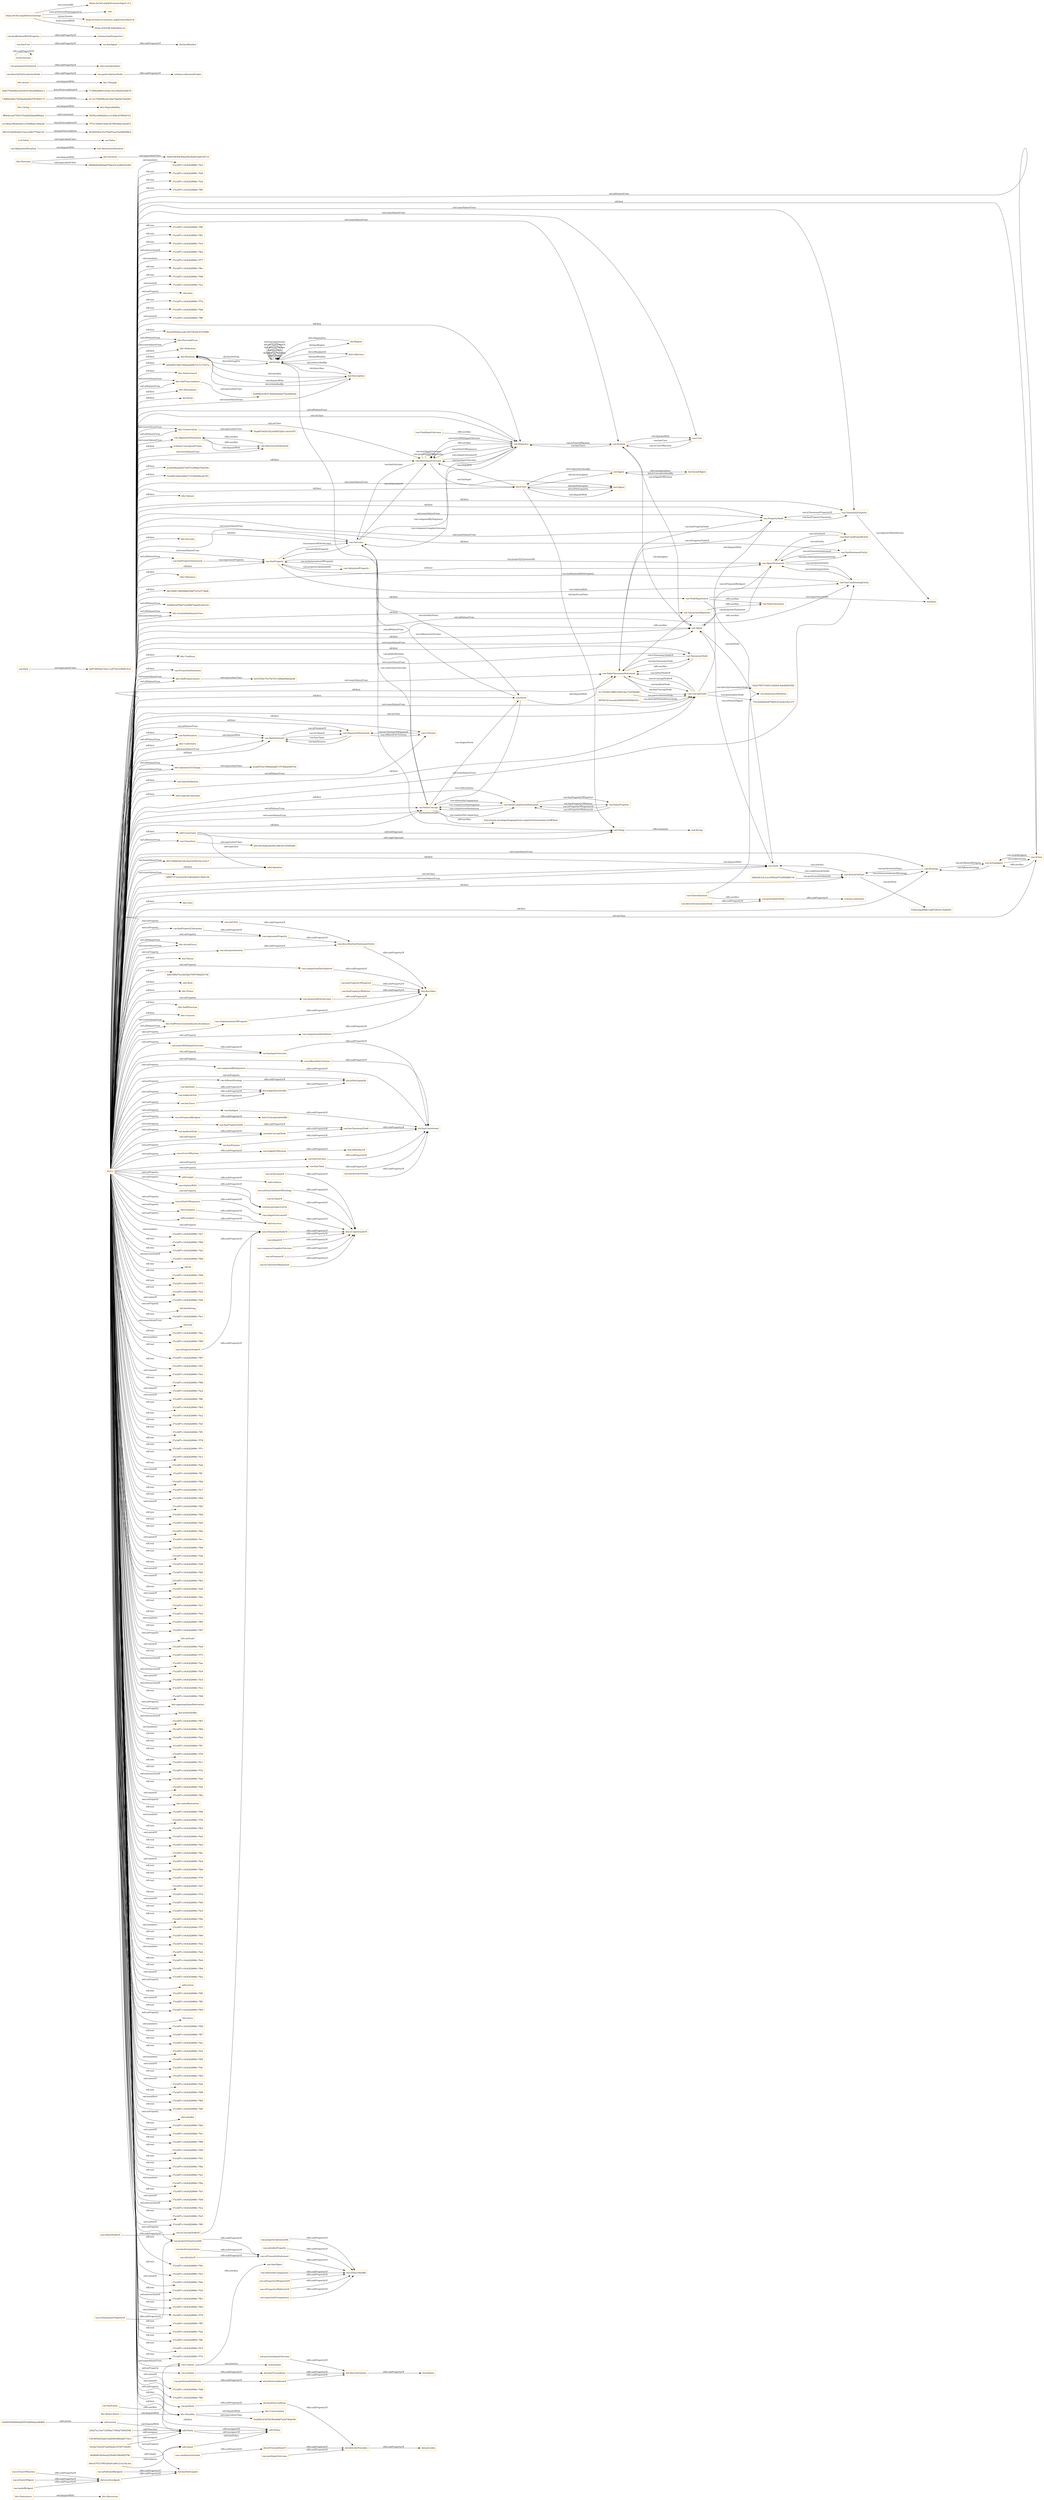 digraph ar2dtool_diagram { 
rankdir=LR;
size="1501"
node [shape = rectangle, color="orange"]; "bhv:Dominance" "6ca9d763e7884b0dd6715749b269670e" "dul:Situation" "odrl:Action" "vae:Path" "6e22f3834ea1a4e16f379c6416103988" "3117430f316fff219d514ec73b55bd89" "bhv:PersonalFocus" "bhv:Hedonism" "bhv:Societal" "vae:NodeImportance" "bf418430a8e20e56cc68c441450f5a84" "bhv:Universalism" "vae:AwarenessSituation" "vae:Value" "a0929057d9a746bab299b73c7c17b57a" "bhv:Achievement" "odrl:Policy" "bhv:Stimulation" "dul:Norm" "73f10d04d029f7fd65c074c9e536127f" "vae:AlignmentSituation" "44d093000b0bd2f45f16d604a2edb889" "odrl:Operator" "5f01819a49ed2fc33aa1e963779a61a5" "7f7215d4df14d4e3476f03b8a162a97e" "vae:VaeProperty" "bhv:SelfTrascendence" "vae:Outcome" "9250ace8db2fe2c1a140be253f6e8143" "schema:ConceptualFrame" "vae:VaeEntity" "vae:MultiInputOutcome" "23e0208aad26574457ecf89ab7b42f3b" "53edf41fd2bc46b271519f2d46ce6745" "bhv:Conservation" "vae:AlignmentStatement" "bhv:Dependability" "bhv:Caring" "dul:SocialObject" "3a90104c84c84a294c4bd01da610f11d" "odrl:Asset" "bhv:Nature" "vae:Generalization" "530416aa9f4fb13ef0729c01c5efd55c" "vae:Context" "vae:ActionOnState" "vae:VaeStatement" "vae:TaxonomyProperty" "bhv:Security" "vae:ConceptNode" "dul:Object" "a316ba239b4a0d41ce760f0a6108da29" "bhv:Tolerance" "vae:System" "bhv:Humility" "5e90db210b513b294a6ada752ed4deeb" "d8c3b06138b90ffab56bf7253c573bdb" "odrl:Party" "vae:Norm" "35d8b63d594d7ed2f867dab0fce40102" "bhv:GrowthAndAnxietyFree" "vae:User" "vae:Sequence" "vae:AgentStatement" "6a87485fed15dccc1d57b23c808f141b" "vae:VaeConditionedEntity" "bhv:Tradition" "dul:Event" "vae:PromotionDemotion" "dul:Agent" "vae:ValueTaxonomyStatement" "vae:TaxonomyAlignment" "987f01f21aecafa3646053945fdd181c" "bhv:SelfEnhancement" "vae:Strategy" "vae:Agent" "bhv:Benevolence" "vae:FinalInputOutcome" "vae:VaeSituation" "bhv:Conformity" "vae:Action" "d0d6fd03be0ead256a8f189e082f7ffc" "dul:Collection" "bhv:Resources" "b8ecb707a789320a91ab8121ea34c3ec" "5e2095c4387bf1f0e48d67a447dbde58" "642278f37e54f1c5a00d14ab46d03f28" "73680e009e74659a2bbd9cf787604173" "ff94ebccab7584155ad262bbab6f0ab2" "vae:AwarenessStatement" "vae:ValueDefinition" "bhv:OpennessToChange" "vae:ActingAgent" "odrl:LogicalConstraint" "3dde7544d062344383f194e2699bba13" "54a86704541923d5f0f3283c14e0187f" "vae:ValueConcept" "vae:PropertyNode" "vae:ValueProperty" "vae:ValueComparisonStatement" "vae:VaeStatementEntity" "25d27ac1be71295ba7356d27d0fa50ff" "vae:Criterion" "d915366652616bcded32500c02c232c7" "bhv:Thought" "7c9c5859a52dd1ebd9963680ab6734c3" "vae:Transition" "b8997373ed3225b72db2b6d015f44c38" "vae:State" "dul:Entity" "bhv:Face" "vae:VaeConditioningEntity" "vae:TaxonomyNode" "vae:VaePropertyStatement" "bhv:SocialFocus" "odrl:Constraint" "098d6d0a6bda6d7b6e25c22d8c05a561" "bb9a2fe1dc1ace5d54ad741800b86136" "vae:OptimizedProperty" "dul:Theory" "dul:Region" "715f0ba986619c8ac1ba168a93b20b76" "dul:Description" "5436a72f2497eef65b9e1870f735f285" "4db19f6d74cc8d3fab7959786d25c76f" "0b3859362cf1d7b6053ac03e080998c2" "bhv:Action" "vcvf:Value" "odrl:Rule" "bhv:Power" "vae:ImportanceRelation" "bhv:Personal" "21121792f48bcde1b6e78d29a7de6401" "vae:ArgumentStatement" "dc91054e75e70e79116f4ba9fdefae9d" "bhv:SelfDirection" "bhv:Concern" "bhv:SelfProtectionAndAnxietyAvoidance" ; /*classes style*/
	"bhv:Action" -> "bhv:Thought" [ label = "owl:disjointWith" ];
	"vae:particularizesNode" -> "schema:subsumedUnder" [ label = "rdfs:subPropertyOf" ];
	"vae:hasConceptNode" -> "vae:hasTaxonomyNode" [ label = "rdfs:subPropertyOf" ];
	"vae:ConceptNode" -> "vae:PropertyNode" [ label = "owl:disjointWith" ];
	"vae:isTaxonomyNodeOf" -> "dul:isConstituentOf" [ label = "rdfs:subPropertyOf" ];
	"vae:proposesStatement" -> "dul:conceptualizes" [ label = "rdfs:subPropertyOf" ];
	"vae:previousInputOutcome" -> "dul:directlyFollows" [ label = "rdfs:subPropertyOf" ];
	"vae:hasTaxonomyNode" -> "dul:hasConstituent" [ label = "rdfs:subPropertyOf" ];
	"vae:nextInputOutcome" -> "dul:directlyPrecedes" [ label = "rdfs:subPropertyOf" ];
	"vae:VaeSituation" -> "vae:VaeStatement" [ label = "owl:disjointWith" ];
	"vae:comparisonHasInferior" -> "dul:describes" [ label = "rdfs:subPropertyOf" ];
	"vae:hasTrace" -> "dul:isAgentInvolvedIn" [ label = "rdfs:subPropertyOf" ];
	"vae:Path" -> "6a87485fed15dccc1d57b23c808f141b" [ label = "owl:equivalentClass" ];
	"vae:isInputOf" -> "dul:isConstituentOf" [ label = "rdfs:subPropertyOf" ];
	"dul:involvesAgent" -> "dul:hasParticipant" [ label = "rdfs:subPropertyOf" ];
	"terms:license" -> "terms:license" [ label = "rdfs:subPropertyOf" ];
	"dul:isAgentInvolvedIn" -> "dul:isParticipantIn" [ label = "rdfs:subPropertyOf" ];
	"bhv:SelfTrascendence" -> "5e90db210b513b294a6ada752ed4deeb" [ label = "owl:equivalentClass" ];
	"vae:describesVaeStatementEntity" -> "dul:describes" [ label = "rdfs:subPropertyOf" ];
	"vae:hasPropertyTaxonomy" -> "vae:expressesProperty" [ label = "rdfs:subPropertyOf" ];
	"dul:Event" -> "dul:Object" [ label = "owl:disjointWith" ];
	"vae:isPremiseOf" -> "dul:isConstituentOf" [ label = "rdfs:subPropertyOf" ];
	"vae:interpretationOn" -> "vae:describesVaeStatementEntity" [ label = "rdfs:subPropertyOf" ];
	"dul:Description" -> "dul:Situation" [ label = "owl:disjointWith" ];
	"odrl:Action" -> "odrl:Party" [ label = "owl:disjointWith" ];
	"vae:madeByAgent" -> "dul:involvesAgent" [ label = "rdfs:subPropertyOf" ];
	"dul:isPreconditionOf" -> "dul:directlyPrecedes" [ label = "rdfs:subPropertyOf" ];
	"vae:isOutcomeOf" -> "dul:isConstituentOf" [ label = "rdfs:subPropertyOf" ];
	"vae:isPresentInStatement" -> "dul:isDescribedBy" [ label = "rdfs:subPropertyOf" ];
	"vae:hasInput" -> "dul:hasConstituent" [ label = "rdfs:subPropertyOf" ];
	"bhv:Personal" -> "bhv:Societal" [ label = "owl:disjointWith" ];
	"bhv:Personal" -> "098d6d0a6bda6d7b6e25c22d8c05a561" [ label = "owl:equivalentClass" ];
	"vae:hasUser" -> "vae:hasAgent" [ label = "rdfs:subPropertyOf" ];
	"vae:onState" -> "dul:hasPrecondition" [ label = "rdfs:subPropertyOf" ];
	"vae:hasActionOnState" -> "dul:hasConstituent" [ label = "rdfs:subPropertyOf" ];
	"vae:hasPropertyNode" -> "vae:hasTaxonomyNode" [ label = "rdfs:subPropertyOf" ];
	"dul:hasPrecondition" -> "dul:directlyFollows" [ label = "rdfs:subPropertyOf" ];
	"vae:hasPropertyOfSuperior" -> "dul:describes" [ label = "rdfs:subPropertyOf" ];
	"bhv:Conservation" -> "54a86704541923d5f0f3283c14e0187f" [ label = "owl:equivalentClass" ];
	"vae:isPropertyNodeOf" -> "vae:isTaxonomyNodeOf" [ label = "rdfs:subPropertyOf" ];
	"bhv:Societal" -> "3a90104c84c84a294c4bd01da610f11d" [ label = "owl:equivalentClass" ];
	"vae:Transition" -> "bf418430a8e20e56cc68c441450f5a84" [ label = "owl:equivalentClass" ];
	"vae:comparisonHasSuperior" -> "dul:describes" [ label = "rdfs:subPropertyOf" ];
	"vae:hasOutcome" -> "dul:hasConstituent" [ label = "rdfs:subPropertyOf" ];
	"vae:Norm" -> "vae:ValueTaxonomyStatement" [ label = "owl:disjointWith" ];
	"vae:isProposedByAgent" -> "dul:isConceptualizedBy" [ label = "rdfs:subPropertyOf" ];
	"bhv:Dominance" -> "bhv:Resources" [ label = "owl:disjointWith" ];
	"vae:isEntityOf" -> "vae:isPresentInStatement" [ label = "rdfs:subPropertyOf" ];
	"vae:MultiInputOutcome" -> "vae:Sequence" [ label = "rdfs:seeAlso" ];
	"vae:propertyExpressedAt" -> "vae:isPresentInStatement" [ label = "rdfs:subPropertyOf" ];
	"vae:hasState" -> "dul:isAgentInvolvedIn" [ label = "rdfs:subPropertyOf" ];
	"vae:AwarenessStatement" -> "vae:AlignmentStatement" [ label = "rdfs:seeAlso" ];
	"vae:isConceptNodeOf" -> "vae:isTaxonomyNodeOf" [ label = "rdfs:subPropertyOf" ];
	"bhv:Caring" -> "bhv:Dependability" [ label = "owl:disjointWith" ];
	"vae:hasRootNode" -> "vae:hasConceptNode" [ label = "rdfs:subPropertyOf" ];
	"vae:isAgentOfSystem" -> "dul:isMemberOf" [ label = "rdfs:subPropertyOf" ];
	"vae:ValueConcept" -> "http://www.ontologydesignpatterns.org/ont/values/valuecore#Value" [ label = "rdfs:seeAlso" ];
	"vae:isInputOutcomeOf" -> "dul:isConstituentOf" [ label = "rdfs:subPropertyOf" ];
	"vae:isTaxonomyPropertyOf" -> "vae:propertyExpressedAt" [ label = "rdfs:subPropertyOf" ];
	"vae:directlyParticularizesNode" -> "vae:particularizesNode" [ label = "rdfs:subPropertyOf" ];
	"vae:isRootNodeOf" -> "vae:isConceptNodeOf" [ label = "rdfs:subPropertyOf" ];
	"vae:expressesProperty" -> "vae:describesVaeStatementEntity" [ label = "rdfs:subPropertyOf" ];
	"vae:hasAgent" -> "dul:hasMember" [ label = "rdfs:subPropertyOf" ];
	"vae:isFollowedByAgent" -> "dul:hasParticipant" [ label = "rdfs:subPropertyOf" ];
	"vae:hasRelationWithProperty" -> "schema:hasPerspective" [ label = "rdfs:subPropertyOf" ];
	"vae:measuredOnOutcome" -> "dul:describes" [ label = "rdfs:subPropertyOf" ];
	"vae:perform" -> "dul:hasPostcondition" [ label = "rdfs:subPropertyOf" ];
	"vcvf:Value" -> "vae:Value" [ label = "owl:equivalentClass" ];
	"vae:isTraceOfSystem" -> "dul:involvesAgent" [ label = "rdfs:subPropertyOf" ];
	"vae:directlyGeneralizesNode" -> "vae:generalizesNode" [ label = "rdfs:subPropertyOf" ];
	"vae:conditionsActionIn" -> "dul:isPreconditionOf" [ label = "rdfs:subPropertyOf" ];
	"vae:superiorInComparison" -> "dul:isDescribedBy" [ label = "rdfs:subPropertyOf" ];
	"vae:System" -> "vae:User" [ label = "owl:disjointWith" ];
	"vae:ValueTaxonomyStatement" -> "vae:TaxonomyAlignment" [ label = "rdfs:seeAlso" ];
	"vae:TaxonomyNode" -> "vae:ValueTaxonomyStatement" [ label = "rdfs:seeAlso" ];
	"vae:followsStrategy" -> "dul:isParticipantIn" [ label = "rdfs:subPropertyOf" ];
	"vae:hasPropertyOfInferior" -> "dul:describes" [ label = "rdfs:subPropertyOf" ];
	"vae:composedBySequence" -> "dul:hasConstituent" [ label = "rdfs:subPropertyOf" ];
	"vae:AlignmentSituation" -> "vae:AwarenessSituation" [ label = "owl:disjointWith" ];
	"https://w3id.org/def/vaeontology" -> "https://w3id.org/def/vaeontology/1.0.2" [ label = "owl:versionIRI" ];
	"https://w3id.org/def/vaeontology" -> "vae:" [ label = "vann:preferredNamespaceUri" ];
	"https://w3id.org/def/vaeontology" -> "https://creativecommons.org/licenses/by/4.0/" [ label = "terms:license" ];
	"https://w3id.org/def/vaeontology" -> "https://chowlk.linkeddata.es" [ label = "mod:createdWith" ];
	"vae:isActionOnStateOfStrategy" -> "dul:isConstituentOf" [ label = "rdfs:subPropertyOf" ];
	"vae:startsWithInputOutcome" -> "vae:hasInputOutcome" [ label = "rdfs:subPropertyOf" ];
	"vae:isOptimizationOfProperty" -> "dul:describes" [ label = "rdfs:subPropertyOf" ];
	"vae:propertyOptimizedAt" -> "dul:isDescribedBy" [ label = "rdfs:subPropertyOf" ];
	"bhv:Humility" -> "bhv:Universalism" [ label = "owl:disjointWith" ];
	"bhv:Humility" -> "5e2095c4387bf1f0e48d67a447dbde58" [ label = "owl:equivalentClass" ];
	"vae:FinalInputOutcome" -> "vae:Sequence" [ label = "rdfs:seeAlso" ];
	"odrl:target" -> "odrl:relation" [ label = "rdfs:subPropertyOf" ];
	"bhv:SelfEnhancement" -> "dc91054e75e70e79116f4ba9fdefae9d" [ label = "owl:equivalentClass" ];
	"dul:directlyPrecedes" -> "dul:precedes" [ label = "rdfs:subPropertyOf" ];
	"vae:makesAction" -> "dul:isAgentInvolvedIn" [ label = "rdfs:subPropertyOf" ];
	"vae:satisfiesProperty" -> "dul:isDescribedBy" [ label = "rdfs:subPropertyOf" ];
	"vae:TaxonomyAlignment" -> "vae:ValueTaxonomy" [ label = "rdfs:seeAlso" ];
	"vae:relationWith" -> "schema:perspectiveOn" [ label = "rdfs:subPropertyOf" ];
	"vae:NodeImportance" -> "vae:ValueTaxonomy" [ label = "rdfs:seeAlso" ];
	"vae:NodeImportance" -> "vae:ImportanceRelation" [ label = "rdfs:seeAlso" ];
	"vae:Action" -> "vae:ActingAgent" [ label = "rdfs:seeAlso" ];
	"vae:inferiorInComparison" -> "dul:isDescribedBy" [ label = "rdfs:subPropertyOf" ];
	"vae:VaeEntity" -> "vae:Context" [ label = "rdfs:seeAlso" ];
	"vae:isClaimOf" -> "dul:isConstituentOf" [ label = "rdfs:subPropertyOf" ];
	"vae:hasInputOutcome" -> "dul:hasConstituent" [ label = "rdfs:subPropertyOf" ];
	"vae:isPropertyOfSuperiorOf" -> "dul:isDescribedBy" [ label = "rdfs:subPropertyOf" ];
	"vae:isStateOfAgent" -> "dul:involvesAgent" [ label = "rdfs:subPropertyOf" ];
	"vae:Generalization" -> "vae:generalizesNode" [ label = "rdfs:seeAlso" ];
	"vae:Generalization" -> "vae:ImportanceRelation" [ label = "owl:disjointWith" ];
	"vae:Context" -> "vae:VaeObject" [ label = "rdfs:seeAlso" ];
	"NULL" -> "6e22f3834ea1a4e16f379c6416103988" [ label = "rdf:first" ];
	"NULL" -> "vae:hasConceptNode" [ label = "owl:onProperty" ];
	"NULL" -> "37a3df7c:18c62f28f66:-7fa7" [ label = "owl:members" ];
	"NULL" -> "bhv:PersonalFocus" [ label = "owl:someValuesFrom" ];
	"NULL" -> "bhv:Hedonism" [ label = "rdf:first" ];
	"NULL" -> "37a3df7c:18c62f28f66:-7f84" [ label = "rdf:rest" ];
	"NULL" -> "37a3df7c:18c62f28f66:-7fef" [ label = "rdf:rest" ];
	"NULL" -> "37a3df7c:18c62f28f66:-7fbd" [ label = "owl:intersectionOf" ];
	"NULL" -> "bhv:Conservation" [ label = "owl:allValuesFrom" ];
	"NULL" -> "rdf:nil" [ label = "rdf:rest" ];
	"NULL" -> "vae:VaeConditioningEntity" [ label = "owl:someValuesFrom" ];
	"NULL" -> "37a3df7c:18c62f28f66:-7f99" [ label = "rdf:rest" ];
	"NULL" -> "vae:isBasedOnCriterion" [ label = "owl:onProperty" ];
	"NULL" -> "vae:isTaxonomyNodeOf" [ label = "owl:onProperty" ];
	"NULL" -> "vae:interpretationOn" [ label = "owl:onProperty" ];
	"NULL" -> "vae:ConceptNode" [ label = "rdf:first" ];
	"NULL" -> "37a3df7c:18c62f28f66:-7f75" [ label = "rdf:rest" ];
	"NULL" -> "vae:PropertyNode" [ label = "rdf:first" ];
	"NULL" -> "37a3df7c:18c62f28f66:-7fc0" [ label = "rdf:rest" ];
	"NULL" -> "37a3df7c:18c62f28f66:-7fd4" [ label = "owl:unionOf" ];
	"NULL" -> "odrl:assignee" [ label = "owl:onProperty" ];
	"NULL" -> "vae:ConceptNode" [ label = "owl:someValuesFrom" ];
	"NULL" -> "vae:expressesProperty" [ label = "owl:onProperty" ];
	"NULL" -> "vae:VaeSituation" [ label = "owl:allValuesFrom" ];
	"NULL" -> "dul:hasSetting" [ label = "owl:onProperty" ];
	"NULL" -> "bhv:SelfTrascendence" [ label = "owl:someValuesFrom" ];
	"NULL" -> "37a3df7c:18c62f28f66:-7fe1" [ label = "rdf:rest" ];
	"NULL" -> "owl:real" [ label = "owl:someValuesFrom" ];
	"NULL" -> "odrl:LogicalConstraint" [ label = "rdf:first" ];
	"NULL" -> "37a3df7c:18c62f28f66:-7fbe" [ label = "rdf:rest" ];
	"NULL" -> "vae:onEntity" [ label = "owl:onProperty" ];
	"NULL" -> "35d8b63d594d7ed2f867dab0fce40102" [ label = "owl:allValuesFrom" ];
	"NULL" -> "vae:VaeConditioningEntity" [ label = "owl:allValuesFrom" ];
	"NULL" -> "37a3df7c:18c62f28f66:-7f89" [ label = "owl:members" ];
	"NULL" -> "37a3df7c:18c62f28f66:-7f87" [ label = "rdf:rest" ];
	"NULL" -> "vae:TaxonomyNode" [ label = "rdf:first" ];
	"NULL" -> "37a3df7c:18c62f28f66:-7f91" [ label = "rdf:rest" ];
	"NULL" -> "37a3df7c:18c62f28f66:-7fee" [ label = "owl:unionOf" ];
	"NULL" -> "a0929057d9a746bab299b73c7c17b57a" [ label = "rdf:first" ];
	"NULL" -> "37a3df7c:18c62f28f66:-7f8b" [ label = "rdf:rest" ];
	"NULL" -> "vae:comparisonHasInferior" [ label = "owl:onProperty" ];
	"NULL" -> "37a3df7c:18c62f28f66:-7fe2" [ label = "owl:unionOf" ];
	"NULL" -> "37a3df7c:18c62f28f66:-7ff8" [ label = "owl:unionOf" ];
	"NULL" -> "vae:isUserOfSystem" [ label = "owl:onProperty" ];
	"NULL" -> "37a3df7c:18c62f28f66:-7fb5" [ label = "rdf:rest" ];
	"NULL" -> "vae:ActionOnState" [ label = "rdf:first" ];
	"NULL" -> "vae:VaeStatement" [ label = "owl:someValuesFrom" ];
	"NULL" -> "37a3df7c:18c62f28f66:-7fa2" [ label = "rdf:rest" ];
	"NULL" -> "37a3df7c:18c62f28f66:-7faf" [ label = "rdf:rest" ];
	"NULL" -> "37a3df7c:18c62f28f66:-7ff3" [ label = "rdf:rest" ];
	"NULL" -> "d915366652616bcded32500c02c232c7" [ label = "owl:someValuesFrom" ];
	"NULL" -> "vae:Criterion" [ label = "owl:allValuesFrom" ];
	"NULL" -> "37a3df7c:18c62f28f66:-7f78" [ label = "rdf:rest" ];
	"NULL" -> "bhv:GrowthAndAnxietyFree" [ label = "owl:someValuesFrom" ];
	"NULL" -> "vae:Strategy" [ label = "owl:someValuesFrom" ];
	"NULL" -> "37a3df7c:18c62f28f66:-7f7c" [ label = "rdf:rest" ];
	"NULL" -> "37a3df7c:18c62f28f66:-7fc3" [ label = "rdf:rest" ];
	"NULL" -> "vae:ConceptNode" [ label = "owl:onClass" ];
	"NULL" -> "vae:Action" [ label = "rdf:first" ];
	"NULL" -> "vae:hasOutcome" [ label = "owl:onProperty" ];
	"NULL" -> "37a3df7c:18c62f28f66:-7fa6" [ label = "rdf:rest" ];
	"NULL" -> "37a3df7c:18c62f28f66:-7ffc" [ label = "owl:unionOf" ];
	"NULL" -> "37a3df7c:18c62f28f66:-7f9d" [ label = "rdf:rest" ];
	"NULL" -> "b8997373ed3225b72db2b6d015f44c38" [ label = "owl:someValuesFrom" ];
	"NULL" -> "37a3df7c:18c62f28f66:-7fc7" [ label = "rdf:rest" ];
	"NULL" -> "vae:AwarenessStatement" [ label = "owl:someValuesFrom" ];
	"NULL" -> "37a3df7c:18c62f28f66:-7fb4" [ label = "rdf:rest" ];
	"NULL" -> "37a3df7c:18c62f28f66:-7fbf" [ label = "owl:unionOf" ];
	"NULL" -> "37a3df7c:18c62f28f66:-7f94" [ label = "rdf:rest" ];
	"NULL" -> "vae:startsWithInputOutcome" [ label = "owl:onProperty" ];
	"NULL" -> "37a3df7c:18c62f28f66:-7fd5" [ label = "rdf:rest" ];
	"NULL" -> "37a3df7c:18c62f28f66:-7f8e" [ label = "rdf:rest" ];
	"NULL" -> "37a3df7c:18c62f28f66:-7fcc" [ label = "owl:unionOf" ];
	"NULL" -> "37a3df7c:18c62f28f66:-7fb8" [ label = "rdf:rest" ];
	"NULL" -> "37a3df7c:18c62f28f66:-7fdb" [ label = "rdf:rest" ];
	"NULL" -> "odrl:Operator" [ label = "rdf:first" ];
	"NULL" -> "vae:Agent" [ label = "owl:someValuesFrom" ];
	"NULL" -> "bhv:Tradition" [ label = "rdf:first" ];
	"NULL" -> "vae:isStartOfSequence" [ label = "owl:onProperty" ];
	"NULL" -> "vae:hasInput" [ label = "owl:onProperty" ];
	"NULL" -> "37a3df7c:18c62f28f66:-7fd9" [ label = "rdf:rest" ];
	"NULL" -> "vae:Sequence" [ label = "owl:onClass" ];
	"NULL" -> "37a3df7c:18c62f28f66:-7fd2" [ label = "owl:unionOf" ];
	"NULL" -> "vae:hasRootNode" [ label = "owl:onProperty" ];
	"NULL" -> "vae:NodeImportance" [ label = "rdf:first" ];
	"NULL" -> "37a3df7c:18c62f28f66:-7fb3" [ label = "owl:unionOf" ];
	"NULL" -> "37a3df7c:18c62f28f66:-7fa9" [ label = "rdf:rest" ];
	"NULL" -> "vae:VaeConditionedEntity" [ label = "owl:someValuesFrom" ];
	"NULL" -> "37a3df7c:18c62f28f66:-7fda" [ label = "owl:unionOf" ];
	"NULL" -> "37a3df7c:18c62f28f66:-7fe7" [ label = "rdf:rest" ];
	"NULL" -> "bhv:SelfEnhancement" [ label = "owl:someValuesFrom" ];
	"NULL" -> "bhv:GrowthAndAnxietyFree" [ label = "owl:allValuesFrom" ];
	"NULL" -> "vae:Outcome" [ label = "owl:someValuesFrom" ];
	"NULL" -> "bhv:SelfDirection" [ label = "rdf:first" ];
	"NULL" -> "vae:hasInputOutcome" [ label = "owl:onProperty" ];
	"NULL" -> "vae:TaxonomyProperty" [ label = "owl:someValuesFrom" ];
	"NULL" -> "dul:Theory" [ label = "rdf:first" ];
	"NULL" -> "37a3df7c:18c62f28f66:-7fed" [ label = "rdf:rest" ];
	"NULL" -> "dul:Event" [ label = "rdf:first" ];
	"NULL" -> "37a3df7c:18c62f28f66:-7f85" [ label = "owl:members" ];
	"NULL" -> "37a3df7c:18c62f28f66:-7f97" [ label = "rdf:rest" ];
	"NULL" -> "vae:ArgumentStatement" [ label = "rdf:first" ];
	"NULL" -> "bhv:attitude" [ label = "owl:onProperty" ];
	"NULL" -> "37a3df7c:18c62f28f66:-7fe8" [ label = "owl:unionOf" ];
	"NULL" -> "vae:Norm" [ label = "rdf:first" ];
	"NULL" -> "37a3df7c:18c62f28f66:-7f73" [ label = "rdf:rest" ];
	"NULL" -> "schema:perspectiveOn" [ label = "owl:onProperty" ];
	"NULL" -> "37a3df7c:18c62f28f66:-7fae" [ label = "owl:intersectionOf" ];
	"NULL" -> "37a3df7c:18c62f28f66:-7fc8" [ label = "owl:intersectionOf" ];
	"NULL" -> "37a3df7c:18c62f28f66:-7fc4" [ label = "owl:unionOf" ];
	"NULL" -> "vae:VaeProperty" [ label = "rdf:first" ];
	"NULL" -> "37a3df7c:18c62f28f66:-7fc2" [ label = "owl:intersectionOf" ];
	"NULL" -> "37a3df7c:18c62f28f66:-7f88" [ label = "rdf:rest" ];
	"NULL" -> "bhv:opposingValueMotivation" [ label = "owl:onProperty" ];
	"NULL" -> "bhv:Humility" [ label = "rdf:first" ];
	"NULL" -> "dul:isSatisfiedBy" [ label = "owl:onProperty" ];
	"NULL" -> "vae:TaxonomyProperty" [ label = "rdf:first" ];
	"NULL" -> "37a3df7c:18c62f28f66:-7fb7" [ label = "owl:intersectionOf" ];
	"NULL" -> "37a3df7c:18c62f28f66:-7f8d" [ label = "owl:members" ];
	"NULL" -> "37a3df7c:18c62f28f66:-7fad" [ label = "rdf:rest" ];
	"NULL" -> "vae:State" [ label = "owl:onClass" ];
	"NULL" -> "37a3df7c:18c62f28f66:-7ff1" [ label = "rdf:rest" ];
	"NULL" -> "37a3df7c:18c62f28f66:-7f76" [ label = "rdf:rest" ];
	"NULL" -> "bhv:OpennessToChange" [ label = "owl:allValuesFrom" ];
	"NULL" -> "37a3df7c:18c62f28f66:-7fc1" [ label = "rdf:rest" ];
	"NULL" -> "37a3df7c:18c62f28f66:-7f7a" [ label = "rdf:rest" ];
	"NULL" -> "vae:VaeStatement" [ label = "rdf:first" ];
	"NULL" -> "vae:VaeSituation" [ label = "rdf:first" ];
	"NULL" -> "37a3df7c:18c62f28f66:-7fab" [ label = "owl:intersectionOf" ];
	"NULL" -> "37a3df7c:18c62f28f66:-7fa4" [ label = "rdf:rest" ];
	"NULL" -> "37a3df7c:18c62f28f66:-7ffa" [ label = "owl:unionOf" ];
	"NULL" -> "bhv:valueMotivation" [ label = "owl:onProperty" ];
	"NULL" -> "vae:relationWith" [ label = "owl:onProperty" ];
	"NULL" -> "37a3df7c:18c62f28f66:-7f9b" [ label = "rdf:rest" ];
	"NULL" -> "37a3df7c:18c62f28f66:-7f7b" [ label = "owl:members" ];
	"NULL" -> "bhv:Stimulation" [ label = "rdf:first" ];
	"NULL" -> "37a3df7c:18c62f28f66:-7fb2" [ label = "rdf:rest" ];
	"NULL" -> "odrl:Constraint" [ label = "rdf:first" ];
	"NULL" -> "vae:Action" [ label = "owl:onClass" ];
	"NULL" -> "odrl:target" [ label = "owl:onProperty" ];
	"NULL" -> "37a3df7c:18c62f28f66:-7fe0" [ label = "owl:unionOf" ];
	"NULL" -> "37a3df7c:18c62f28f66:-7fd3" [ label = "rdf:rest" ];
	"NULL" -> "37a3df7c:18c62f28f66:-7f8c" [ label = "rdf:rest" ];
	"NULL" -> "vae:Transition" [ label = "owl:allValuesFrom" ];
	"NULL" -> "37a3df7c:18c62f28f66:-7fe4" [ label = "owl:unionOf" ];
	"NULL" -> "37a3df7c:18c62f28f66:-7fb6" [ label = "rdf:rest" ];
	"NULL" -> "vae:makesAction" [ label = "owl:onProperty" ];
	"NULL" -> "dul:Object" [ label = "owl:someValuesFrom" ];
	"NULL" -> "vae:onState" [ label = "owl:onProperty" ];
	"NULL" -> "dul:isParticipantIn" [ label = "owl:onProperty" ];
	"NULL" -> "vae:VaeProperty" [ label = "owl:someValuesFrom" ];
	"NULL" -> "bhv:SelfProtectionAndAnxietyAvoidance" [ label = "owl:someValuesFrom" ];
	"NULL" -> "vae:Agent" [ label = "owl:allValuesFrom" ];
	"NULL" -> "37a3df7c:18c62f28f66:-7f79" [ label = "rdf:rest" ];
	"NULL" -> "37a3df7c:18c62f28f66:-7fd7" [ label = "rdf:rest" ];
	"NULL" -> "37a3df7c:18c62f28f66:-7f7d" [ label = "rdf:rest" ];
	"NULL" -> "37a3df7c:18c62f28f66:-7fd0" [ label = "owl:unionOf" ];
	"NULL" -> "d8c3b06138b90ffab56bf7253c573bdb" [ label = "rdf:first" ];
	"NULL" -> "vae:PropertyNode" [ label = "owl:someValuesFrom" ];
	"NULL" -> "37a3df7c:18c62f28f66:-7fe5" [ label = "rdf:rest" ];
	"NULL" -> "37a3df7c:18c62f28f66:-7f9e" [ label = "rdf:rest" ];
	"NULL" -> "dul:Situation" [ label = "rdf:first" ];
	"NULL" -> "37a3df7c:18c62f28f66:-7f7f" [ label = "owl:members" ];
	"NULL" -> "bhv:SelfEnhancement" [ label = "owl:allValuesFrom" ];
	"NULL" -> "37a3df7c:18c62f28f66:-7f80" [ label = "rdf:rest" ];
	"NULL" -> "vae:hasPropertyNode" [ label = "owl:onProperty" ];
	"NULL" -> "37a3df7c:18c62f28f66:-7feb" [ label = "rdf:rest" ];
	"NULL" -> "dul:Description" [ label = "owl:someValuesFrom" ];
	"NULL" -> "23e0208aad26574457ecf89ab7b42f3b" [ label = "rdf:first" ];
	"NULL" -> "bhv:Conservation" [ label = "owl:someValuesFrom" ];
	"NULL" -> "37a3df7c:18c62f28f66:-7fa0" [ label = "owl:members" ];
	"NULL" -> "37a3df7c:18c62f28f66:-7fe9" [ label = "rdf:rest" ];
	"NULL" -> "bhv:PersonalFocus" [ label = "owl:allValuesFrom" ];
	"NULL" -> "37a3df7c:18c62f28f66:-7fbb" [ label = "rdf:rest" ];
	"NULL" -> "schema:ConceptualFrame" [ label = "rdf:first" ];
	"NULL" -> "vae:Strategy" [ label = "rdf:first" ];
	"NULL" -> "vae:Outcome" [ label = "rdf:first" ];
	"NULL" -> "37a3df7c:18c62f28f66:-7fea" [ label = "owl:unionOf" ];
	"NULL" -> "odrl:action" [ label = "owl:onProperty" ];
	"NULL" -> "37a3df7c:18c62f28f66:-7f8f" [ label = "rdf:rest" ];
	"NULL" -> "vae:isProposedByAgent" [ label = "owl:onProperty" ];
	"NULL" -> "37a3df7c:18c62f28f66:-7ff4" [ label = "owl:unionOf" ];
	"NULL" -> "37a3df7c:18c62f28f66:-7fb9" [ label = "rdf:rest" ];
	"NULL" -> "bhv:focus" [ label = "owl:onProperty" ];
	"NULL" -> "37a3df7c:18c62f28f66:-7f92" [ label = "owl:members" ];
	"NULL" -> "37a3df7c:18c62f28f66:-7ff7" [ label = "rdf:rest" ];
	"NULL" -> "37a3df7c:18c62f28f66:-7fac" [ label = "rdf:rest" ];
	"NULL" -> "53edf41fd2bc46b271519f2d46ce6745" [ label = "rdf:first" ];
	"NULL" -> "vae:MultiInputOutcome" [ label = "rdf:first" ];
	"NULL" -> "37a3df7c:18c62f28f66:-7fcd" [ label = "rdf:rest" ];
	"NULL" -> "37a3df7c:18c62f28f66:-7f95" [ label = "owl:members" ];
	"NULL" -> "vae:ValueTaxonomyStatement" [ label = "owl:someValuesFrom" ];
	"NULL" -> "37a3df7c:18c62f28f66:-7fdc" [ label = "owl:unionOf" ];
	"NULL" -> "37a3df7c:18c62f28f66:-7f83" [ label = "rdf:rest" ];
	"NULL" -> "bhv:SelfProtectionAndAnxietyAvoidance" [ label = "owl:allValuesFrom" ];
	"NULL" -> "vae:ValueDefinition" [ label = "rdf:first" ];
	"NULL" -> "vae:TaxonomyAlignment" [ label = "rdf:first" ];
	"NULL" -> "37a3df7c:18c62f28f66:-7fe6" [ label = "owl:unionOf" ];
	"NULL" -> "bhv:Security" [ label = "rdf:first" ];
	"NULL" -> "vae:AgentStatement" [ label = "rdf:first" ];
	"NULL" -> "vae:propertyExpressedAt" [ label = "owl:onProperty" ];
	"NULL" -> "vae:AlignmentStatement" [ label = "owl:someValuesFrom" ];
	"NULL" -> "37a3df7c:18c62f28f66:-7f98" [ label = "rdf:rest" ];
	"NULL" -> "bhv:OpennessToChange" [ label = "owl:someValuesFrom" ];
	"NULL" -> "dul:hasParticipant" [ label = "owl:onProperty" ];
	"NULL" -> "odrl:assigner" [ label = "owl:onProperty" ];
	"NULL" -> "37a3df7c:18c62f28f66:-7f82" [ label = "owl:members" ];
	"NULL" -> "bhv:SocialFocus" [ label = "owl:someValuesFrom" ];
	"NULL" -> "37a3df7c:18c62f28f66:-7fdf" [ label = "rdf:rest" ];
	"NULL" -> "vae:ValueComparisonStatement" [ label = "rdf:first" ];
	"NULL" -> "dul:satisfies" [ label = "owl:onProperty" ];
	"NULL" -> "vae:VaePropertyStatement" [ label = "owl:allValuesFrom" ];
	"NULL" -> "odrl:Rule" [ label = "rdf:first" ];
	"NULL" -> "bhv:SocialFocus" [ label = "owl:allValuesFrom" ];
	"NULL" -> "vae:ValueConcept" [ label = "owl:someValuesFrom" ];
	"NULL" -> "vae:hasPremise" [ label = "owl:onProperty" ];
	"NULL" -> "bhv:Tolerance" [ label = "rdf:first" ];
	"NULL" -> "37a3df7c:18c62f28f66:-7fb0" [ label = "rdf:rest" ];
	"NULL" -> "vae:State" [ label = "owl:someValuesFrom" ];
	"NULL" -> "bhv:Power" [ label = "rdf:first" ];
	"NULL" -> "37a3df7c:18c62f28f66:-7fec" [ label = "owl:unionOf" ];
	"NULL" -> "bhv:Nature" [ label = "rdf:first" ];
	"NULL" -> "37a3df7c:18c62f28f66:-7f86" [ label = "rdf:rest" ];
	"NULL" -> "37a3df7c:18c62f28f66:-7f90" [ label = "rdf:rest" ];
	"NULL" -> "37a3df7c:18c62f28f66:-7fd1" [ label = "rdf:rest" ];
	"NULL" -> "37a3df7c:18c62f28f66:-7f8a" [ label = "rdf:rest" ];
	"NULL" -> "4db19f6d74cc8d3fab7959786d25c76f" [ label = "rdf:first" ];
	"NULL" -> "vae:Action" [ label = "owl:allValuesFrom" ];
	"NULL" -> "vae:Agent" [ label = "rdf:first" ];
	"NULL" -> "37a3df7c:18c62f28f66:-7fa1" [ label = "rdf:rest" ];
	"NULL" -> "vae:followsStrategy" [ label = "owl:onProperty" ];
	"NULL" -> "vae:Sequence" [ label = "rdf:first" ];
	"NULL" -> "bhv:Achievement" [ label = "rdf:first" ];
	"NULL" -> "vae:VaeStatementEntity" [ label = "rdf:first" ];
	"NULL" -> "bhv:Conformity" [ label = "rdf:first" ];
	"NULL" -> "vae:perform" [ label = "owl:onProperty" ];
	"NULL" -> "37a3df7c:18c62f28f66:-7f9a" [ label = "owl:members" ];
	"NULL" -> "bhv:SelfTrascendence" [ label = "owl:allValuesFrom" ];
	"NULL" -> "37a3df7c:18c62f28f66:-7fcf" [ label = "rdf:rest" ];
	"NULL" -> "37a3df7c:18c62f28f66:-7fd6" [ label = "owl:unionOf" ];
	"NULL" -> "37a3df7c:18c62f28f66:-7fca" [ label = "owl:intersectionOf" ];
	"NULL" -> "37a3df7c:18c62f28f66:-7fa5" [ label = "rdf:rest" ];
	"NULL" -> "odrl:Party" [ label = "rdf:first" ];
	"NULL" -> "37a3df7c:18c62f28f66:-7ff0" [ label = "owl:unionOf" ];
	"NULL" -> "37a3df7c:18c62f28f66:-7f9c" [ label = "rdf:rest" ];
	"NULL" -> "37a3df7c:18c62f28f66:-7fe3" [ label = "rdf:rest" ];
	"NULL" -> "37a3df7c:18c62f28f66:-7fde" [ label = "owl:unionOf" ];
	"NULL" -> "37a3df7c:18c62f28f66:-7fc6" [ label = "rdf:rest" ];
	"NULL" -> "odrl:Policy" [ label = "rdf:first" ];
	"NULL" -> "37a3df7c:18c62f28f66:-7fb1" [ label = "owl:intersectionOf" ];
	"NULL" -> "vae:Context" [ label = "owl:someValuesFrom" ];
	"NULL" -> "vae:ValueTaxonomyStatement" [ label = "rdf:first" ];
	"NULL" -> "37a3df7c:18c62f28f66:-7f93" [ label = "rdf:rest" ];
	"NULL" -> "37a3df7c:18c62f28f66:-7f74" [ label = "owl:members" ];
	"NULL" -> "vae:hasTrace" [ label = "owl:onProperty" ];
	"NULL" -> "vae:MultiInputOutcome" [ label = "owl:onClass" ];
	"NULL" -> "vae:ValueConcept" [ label = "rdf:first" ];
	"NULL" -> "37a3df7c:18c62f28f66:-7ff5" [ label = "rdf:rest" ];
	"NULL" -> "vae:Sequence" [ label = "owl:allValuesFrom" ];
	"NULL" -> "37a3df7c:18c62f28f66:-7faa" [ label = "rdf:rest" ];
	"NULL" -> "37a3df7c:18c62f28f66:-7ffb" [ label = "rdf:rest" ];
	"NULL" -> "vae:composedBySequence" [ label = "owl:onProperty" ];
	"NULL" -> "vae:PromotionDemotion" [ label = "rdf:first" ];
	"NULL" -> "37a3df7c:18c62f28f66:-7fc5" [ label = "rdf:rest" ];
	"NULL" -> "37a3df7c:18c62f28f66:-7f7e" [ label = "rdf:rest" ];
	"NULL" -> "37a3df7c:18c62f28f66:-7fd8" [ label = "owl:unionOf" ];
	"NULL" -> "vae:Criterion" [ label = "rdf:first" ];
	"NULL" -> "37a3df7c:18c62f28f66:-7ff2" [ label = "owl:unionOf" ];
	"NULL" -> "vae:hasClaim" [ label = "owl:onProperty" ];
	"NULL" -> "37a3df7c:18c62f28f66:-7fa3" [ label = "owl:members" ];
	"NULL" -> "37a3df7c:18c62f28f66:-7fa8" [ label = "rdf:rest" ];
	"NULL" -> "37a3df7c:18c62f28f66:-7fcb" [ label = "rdf:rest" ];
	"NULL" -> "37a3df7c:18c62f28f66:-7ff9" [ label = "rdf:rest" ];
	"NULL" -> "37a3df7c:18c62f28f66:-7f9f" [ label = "rdf:rest" ];
	"NULL" -> "vae:VaeStatement" [ label = "owl:allValuesFrom" ];
	"NULL" -> "bhv:Concern" [ label = "rdf:first" ];
	"NULL" -> "vae:measuredOnOutcome" [ label = "owl:onProperty" ];
	"NULL" -> "vae:hasPropertyTaxonomy" [ label = "owl:onProperty" ];
	"NULL" -> "bhv:Face" [ label = "rdf:first" ];
	"NULL" -> "37a3df7c:18c62f28f66:-7f81" [ label = "rdf:rest" ];
	"NULL" -> "37a3df7c:18c62f28f66:-7fc9" [ label = "rdf:rest" ];
	"NULL" -> "vae:ValueConcept" [ label = "owl:allValuesFrom" ];
	"NULL" -> "vae:State" [ label = "rdf:first" ];
	"NULL" -> "37a3df7c:18c62f28f66:-7fba" [ label = "owl:intersectionOf" ];
	"NULL" -> "vae:System" [ label = "owl:someValuesFrom" ];
	"NULL" -> "37a3df7c:18c62f28f66:-7f77" [ label = "owl:members" ];
	"NULL" -> "37a3df7c:18c62f28f66:-7fbc" [ label = "rdf:rest" ];
	"NULL" -> "37a3df7c:18c62f28f66:-7f96" [ label = "rdf:rest" ];
	"NULL" -> "vae:TaxonomyNode" [ label = "owl:someValuesFrom" ];
	"NULL" -> "37a3df7c:18c62f28f66:-7fce" [ label = "owl:unionOf" ];
	"NULL" -> "vae:isOptimizationOfProperty" [ label = "owl:onProperty" ];
	"NULL" -> "rdf:value" [ label = "owl:onProperty" ];
	"NULL" -> "37a3df7c:18c62f28f66:-7f72" [ label = "rdf:rest" ];
	"NULL" -> "37a3df7c:18c62f28f66:-7fdd" [ label = "rdf:rest" ];
	"NULL" -> "vae:User" [ label = "owl:someValuesFrom" ];
	"NULL" -> "37a3df7c:18c62f28f66:-7ff6" [ label = "owl:unionOf" ];
	"NULL" -> "vae:comparisonHasSuperior" [ label = "owl:onProperty" ];
	"NULL" -> "dul:Norm" [ label = "rdf:first" ];
	"vae:isUserOfSystem" -> "vae:isAgentOfSystem" [ label = "rdfs:subPropertyOf" ];
	"vae:isPropertyOfInferiorOf" -> "dul:isDescribedBy" [ label = "rdfs:subPropertyOf" ];
	"vae:hasClaim" -> "dul:hasConstituent" [ label = "rdfs:subPropertyOf" ];
	"vae:generalizesNode" -> "schema:subsumes" [ label = "rdfs:subPropertyOf" ];
	"bhv:OpennessToChange" -> "6ca9d763e7884b0dd6715749b269670e" [ label = "owl:equivalentClass" ];
	"vae:hasPremise" -> "dul:hasConstituent" [ label = "rdfs:subPropertyOf" ];
	"vae:isStartOfSequence" -> "vae:isInputOutcomeOf" [ label = "rdfs:subPropertyOf" ];
	"bhv:Benevolence" -> "bhv:Humility" [ label = "owl:disjointWith" ];
	"odrl:assigner" -> "odrl:function" [ label = "rdfs:subPropertyOf" ];
	"vae:onEntity" -> "vae:describesVaeStatementEntity" [ label = "rdfs:subPropertyOf" ];
	"vae:composesComplexOutcome" -> "dul:isConstituentOf" [ label = "rdfs:subPropertyOf" ];
	"vae:hasInterpretation" -> "vae:isPresentInStatement" [ label = "rdfs:subPropertyOf" ];
	"vae:AlignmentStatement" -> "vae:AwarenessStatement" [ label = "rdfs:seeAlso" ];
	"vae:AlignmentStatement" -> "vae:AwarenessStatement" [ label = "owl:disjointWith" ];
	"dul:isPostconditionOf" -> "dul:directlyFollows" [ label = "rdfs:subPropertyOf" ];
	"odrl:assignee" -> "odrl:function" [ label = "rdfs:subPropertyOf" ];
	"dul:directlyFollows" -> "dul:follows" [ label = "rdfs:subPropertyOf" ];
	"vae:isBasedOnCriterion" -> "dul:hasConstituent" [ label = "rdfs:subPropertyOf" ];
	"vae:performedOnStateIn" -> "dul:isPostconditionOf" [ label = "rdfs:subPropertyOf" ];
	"dul:hasPostcondition" -> "dul:directlyPrecedes" [ label = "rdfs:subPropertyOf" ];
	"vae:isCriterionOfArgument" -> "dul:isConstituentOf" [ label = "rdfs:subPropertyOf" ];
	"73680e009e74659a2bbd9cf787604173" -> "21121792f48bcde1b6e78d29a7de6401" [ label = "dul:hasPrecondition" ];
	"vae:Agent" -> "vae:System" [ label = "vae:isAgentOfSystem" ];
	"dul:Entity" -> "dul:Entity" [ label = "dul:follows" ];
	"vae:Outcome" -> "vae:Sequence" [ label = "vae:composedBySequence" ];
	"vae:ConceptNode" -> "vae:ValueTaxonomyStatement" [ label = "vae:isRootNodeOf" ];
	"odrl:Constraint" -> "owl:Thing" [ label = "odrl:rightOperand" ];
	"vae:ActionOnState" -> "530416aa9f4fb13ef0729c01c5efd55c" [ label = "vae:perform" ];
	"vae:ValueComparisonStatement" -> "vae:ValueProperty" [ label = "vae:hasPropertyOfSuperior" ];
	"vae:Outcome" -> "vae:ValueConcept" [ label = "vae:abidesByValue" ];
	"vae:VaePropertyStatement" -> "vae:VaeProperty" [ label = "vae:expressesProperty" ];
	"vae:ActingAgent" -> "vae:Strategy" [ label = "vae:followsStrategy" ];
	"vae:ActionOnState" -> "vae:Strategy" [ label = "vae:isActionOnStateOfStrategy" ];
	"dul:Agent" -> "dul:Event" [ label = "dul:isAgentInvolvedIn" ];
	"dul:SocialObject" -> "dul:Agent" [ label = "dul:isConceptualizedBy" ];
	"vae:TaxonomyNode" -> "vae:ValueTaxonomyStatement" [ label = "vae:isTaxonomyNodeOf" ];
	"vae:AgentStatement" -> "vae:VaeConditionedEntity" [ label = "vae:onEntity" ];
	"vae:ConceptNode" -> "642278f37e54f1c5a00d14ab46d03f28" [ label = "vae:directlyGeneralizesNode" ];
	"vae:Sequence" -> "vae:MultiInputOutcome" [ label = "vae:hasInputOutcome" ];
	"vae:MultiInputOutcome" -> "dul:Event" [ label = "vae:hasInput" ];
	"vae:Sequence" -> "vae:MultiInputOutcome" [ label = "vae:startsWithInputOutcome" ];
	"dul:Object" -> "dul:Event" [ label = "dul:isParticipantIn" ];
	"vae:AgentStatement" -> "vae:Agent" [ label = "vae:isProposedByAgent" ];
	"vae:ValueTaxonomyStatement" -> "vae:TaxonomyNode" [ label = "vae:hasTaxonomyNode" ];
	"vae:MultiInputOutcome" -> "vae:MultiInputOutcome" [ label = "vae:previousInputOutcome" ];
	"vae:ValueComparisonStatement" -> "vae:ValueConcept" [ label = "vae:comparisonHasSuperior" ];
	"odrl:Constraint" -> "odrl:Operator" [ label = "odrl:operator" ];
	"vae:Outcome" -> "vae:VaeProperty" [ label = "vae:satisfiesProperty" ];
	"vae:AgentStatement" -> "vae:VaeStatementEntity" [ label = "vae:describesVaeStatementEntity" ];
	"odrl:Asset" -> "odrl:Policy" [ label = "odrl:hasPolicy" ];
	"vae:ArgumentStatement" -> "vae:VaeStatement" [ label = "vae:hasClaim" ];
	"dul:Entity" -> "dul:Collection" [ label = "dul:isMemberOf" ];
	"vae:Agent" -> "vae:AgentStatement" [ label = "vae:proposesStatement" ];
	"vae:System" -> "vae:Sequence" [ label = "vae:hasTrace" ];
	"dul:Event" -> "owl:Thing" [ label = "dul:hasEventDate" ];
	"vae:Outcome" -> "vae:Norm" [ label = "vae:satisfiesNorm" ];
	"vae:User" -> "vae:System" [ label = "vae:isUserOfSystem" ];
	"44d093000b0bd2f45f16d604a2edb889" -> "odrl:Action" [ label = "odrl:action" ];
	"odrl:Party" -> "odrl:Policy" [ label = "odrl:assigneeOf" ];
	"vae:TaxonomyProperty" -> "xsd:float" [ label = "vae:degreeOfSatisfaction" ];
	"vae:Sequence" -> "vae:Outcome" [ label = "vae:composesComplexOutcome" ];
	"vae:Criterion" -> "vae:ArgumentStatement" [ label = "vae:isCriterionOfArgument" ];
	"dul:Entity" -> "dul:Entity" [ label = "dul:directlyPrecedes" ];
	"987f01f21aecafa3646053945fdd181c" -> "vae:ConceptNode" [ label = "vae:directlyParticularizesNode" ];
	"vae:PropertyNode" -> "vae:ValueTaxonomyStatement" [ label = "vae:isPropertyNodeOf" ];
	"vae:ValueTaxonomyStatement" -> "vae:ConceptNode" [ label = "vae:hasConceptNode" ];
	"vae:ValueComparisonStatement" -> "vae:ValueProperty" [ label = "vae:hasPropertyOfInferior" ];
	"vae:Sequence" -> "vae:System" [ label = "vae:isTraceOfSystem" ];
	"vae:VaeStatementEntity" -> "vae:AgentStatement" [ label = "vae:isPresentInStatement" ];
	"vae:ConceptNode" -> "73f10d04d029f7fd65c074c9e536127f" [ label = "vae:generalizesNode" ];
	"vae:VaeProperty" -> "vae:VaeConditioningEntity" [ label = "vae:relationWith" ];
	"25d27ac1be71295ba7356d27d0fa50ff" -> "odrl:Party" [ label = "odrl:function" ];
	"vae:System" -> "vae:User" [ label = "vae:hasUser" ];
	"dul:Event" -> "vae:MultiInputOutcome" [ label = "vae:isInputOf" ];
	"vae:OptimizedProperty" -> "vae:VaeProperty" [ label = "vae:isOptimizationOfProperty" ];
	"dul:Agent" -> "dul:SocialObject" [ label = "dul:conceptualizes" ];
	"vae:ConceptNode" -> "vae:ValueTaxonomyStatement" [ label = "vae:isConceptNodeOf" ];
	"vae:Agent" -> "vae:State" [ label = "vae:hasState" ];
	"vae:AgentStatement" -> "vae:VaeConditioningEntity" [ label = "vae:interpretationOn" ];
	"vae:MultiInputOutcome" -> "vae:Sequence" [ label = "vae:isStartOfSequence" ];
	"vae:VaeStatement" -> "vae:ArgumentStatement" [ label = "vae:isPremiseOf" ];
	"5f01819a49ed2fc33aa1e963779a61a5" -> "0b3859362cf1d7b6053ac03e080998c2" [ label = "dul:hasPostcondition" ];
	"dul:Entity" -> "dul:Entity" [ label = "dul:precedes" ];
	"vae:Strategy" -> "vae:ActingAgent" [ label = "vae:isFollowedByAgent" ];
	"dul:Event" -> "dul:Object" [ label = "dul:hasParticipant" ];
	"b8ecb707a789320a91ab8121ea34c3ec" -> "odrl:Asset" [ label = "odrl:relation" ];
	"dul:Region" -> "dul:Entity" [ label = "dul:isRegionFor" ];
	"vae:MultiInputOutcome" -> "vae:Sequence" [ label = "vae:isInputOutcomeOf" ];
	"vae:Context" -> "xsd:boolean" [ label = "vae:isActive" ];
	"vae:PropertyNode" -> "vae:TaxonomyProperty" [ label = "vae:hasPropertyTaxonomy" ];
	"odrl:Party" -> "odrl:Policy" [ label = "odrl:assignerOf" ];
	"a316ba239b4a0d41ce760f0a6108da29" -> "7f7215d4df14d4e3476f03b8a162a97e" [ label = "dul:isPreconditionOf" ];
	"vae:ValueTaxonomyStatement" -> "vae:ConceptNode" [ label = "vae:hasRootNode" ];
	"dul:Entity" -> "dul:Description" [ label = "dul:isDescribedBy" ];
	"vae:ValueProperty" -> "vae:ValueComparisonStatement" [ label = "vae:isPropertyOfSuperiorOf" ];
	"vae:ValueConcept" -> "vae:ValueComparisonStatement" [ label = "vae:superiorInComparison" ];
	"vae:Norm" -> "vae:ValueConcept" [ label = "vae:reflectsValue" ];
	"vae:VaeConditioningEntity" -> "vae:VaeProperty" [ label = "vae:hasRelationWithProperty" ];
	"vae:State" -> "vae:Agent" [ label = "vae:isStateOfAgent" ];
	"dul:Situation" -> "dul:Entity" [ label = "dul:isSettingFor" ];
	"dul:Entity" -> "dul:Entity" [ label = "dul:directlyFollows" ];
	"3dde7544d062344383f194e2699bba13" -> "715f0ba986619c8ac1ba168a93b20b76" [ label = "dul:isPostconditionOf" ];
	"vae:ValueComparisonStatement" -> "vae:ValueConcept" [ label = "vae:comparisonHasInferior" ];
	"vae:VaeConditionedEntity" -> "vae:AgentStatement" [ label = "vae:isEntityOf" ];
	"vae:Outcome" -> "vae:MultiInputOutcome" [ label = "vae:isOutcomeOf" ];
	"vae:VaeProperty" -> "vae:Outcome" [ label = "vae:measuredOnOutcome" ];
	"5436a72f2497eef65b9e1870f735f285" -> "odrl:Party" [ label = "odrl:assigner" ];
	"vae:ArgumentStatement" -> "vae:VaeStatement" [ label = "vae:hasPremise" ];
	"dul:Entity" -> "dul:Situation" [ label = "dul:hasSetting" ];
	"vae:VaeProperty" -> "vae:OptimizedProperty" [ label = "vae:propertyOptimizedAt" ];
	"odrl:Constraint" -> "owl:Thing" [ label = "odrl:leftOperand" ];
	"dul:Event" -> "dul:Agent" [ label = "dul:involvesAgent" ];
	"vae:ActionOnState" -> "vae:State" [ label = "vae:onState" ];
	"vae:VaeStatement" -> "vae:ArgumentStatement" [ label = "vae:isClaimOf" ];
	"vae:Strategy" -> "vae:ActionOnState" [ label = "vae:hasActionOnState" ];
	"dul:Description" -> "dul:Entity" [ label = "dul:describes" ];
	"dul:Collection" -> "dul:Entity" [ label = "dul:hasMember" ];
	"3117430f316fff219d514ec73b55bd89" -> "vae:ConceptNode" [ label = "vae:particularizesNode" ];
	"vae:ActingAgent" -> "vae:Action" [ label = "vae:makesAction" ];
	"dul:Entity" -> "dul:Entity" [ label = "dul:isConstituentOf" ];
	"dul:Entity" -> "dul:Entity" [ label = "dul:hasConstituent" ];
	"dul:Entity" -> "owl:Thing" [ label = "dul:hasDataValue" ];
	"bb9a2fe1dc1ace5d54ad741800b86136" -> "vae:ActionOnState" [ label = "vae:performedOnStateIn" ];
	"vae:MultiInputOutcome" -> "vae:Outcome" [ label = "vae:hasOutcome" ];
	"vae:ValueTaxonomyStatement" -> "vae:PropertyNode" [ label = "vae:hasPropertyNode" ];
	"owl:Thing" -> "xsd:String" [ label = "rdfs:comment" ];
	"vae:ArgumentStatement" -> "vae:Criterion" [ label = "vae:isBasedOnCriterion" ];
	"7c9c5859a52dd1ebd9963680ab6734c3" -> "odrl:Party" [ label = "odrl:assignee" ];
	"vae:VaeProperty" -> "vae:AgentStatement" [ label = "vae:propertyExpressedAt" ];
	"vae:TaxonomyProperty" -> "vae:PropertyNode" [ label = "vae:isTaxonomyPropertyOf" ];
	"vae:NodeImportance" -> "xsd:float" [ label = "vae:importanceValue" ];
	"ff94ebccab7584155ad262bbab6f0ab2" -> "9250ace8db2fe2c1a140be253f6e8143" [ label = "odrl:constraint" ];
	"d0d6fd03be0ead256a8f189e082f7ffc" -> "odrl:Asset" [ label = "odrl:target" ];
	"vae:ValueProperty" -> "vae:ValueComparisonStatement" [ label = "vae:isPropertyOfInferiorOf" ];
	"vae:MultiInputOutcome" -> "vae:MultiInputOutcome" [ label = "vae:nextInputOutcome" ];
	"vae:ValueConcept" -> "vae:Outcome" [ label = "vae:constrainsOutcome" ];
	"dul:Description" -> "dul:Situation" [ label = "dul:isSatisfiedBy" ];
	"vae:VaeConditioningEntity" -> "vae:AgentStatement" [ label = "vae:hasInterpretation" ];
	"vae:System" -> "vae:Agent" [ label = "vae:hasAgent" ];
	"vae:Norm" -> "vae:Outcome" [ label = "vae:influencesOutcome" ];
	"dul:Entity" -> "dul:Region" [ label = "dul:hasRegion" ];
	"vae:State" -> "vae:ActionOnState" [ label = "vae:conditionsActionIn" ];
	"dul:Situation" -> "dul:Description" [ label = "dul:satisfies" ];
	"vae:ValueConcept" -> "vae:Norm" [ label = "vae:shapesNorm" ];
	"vae:Action" -> "vae:ActingAgent" [ label = "vae:madeByAgent" ];
	"vae:ValueConcept" -> "vae:ValueComparisonStatement" [ label = "vae:inferiorInComparison" ];

}
